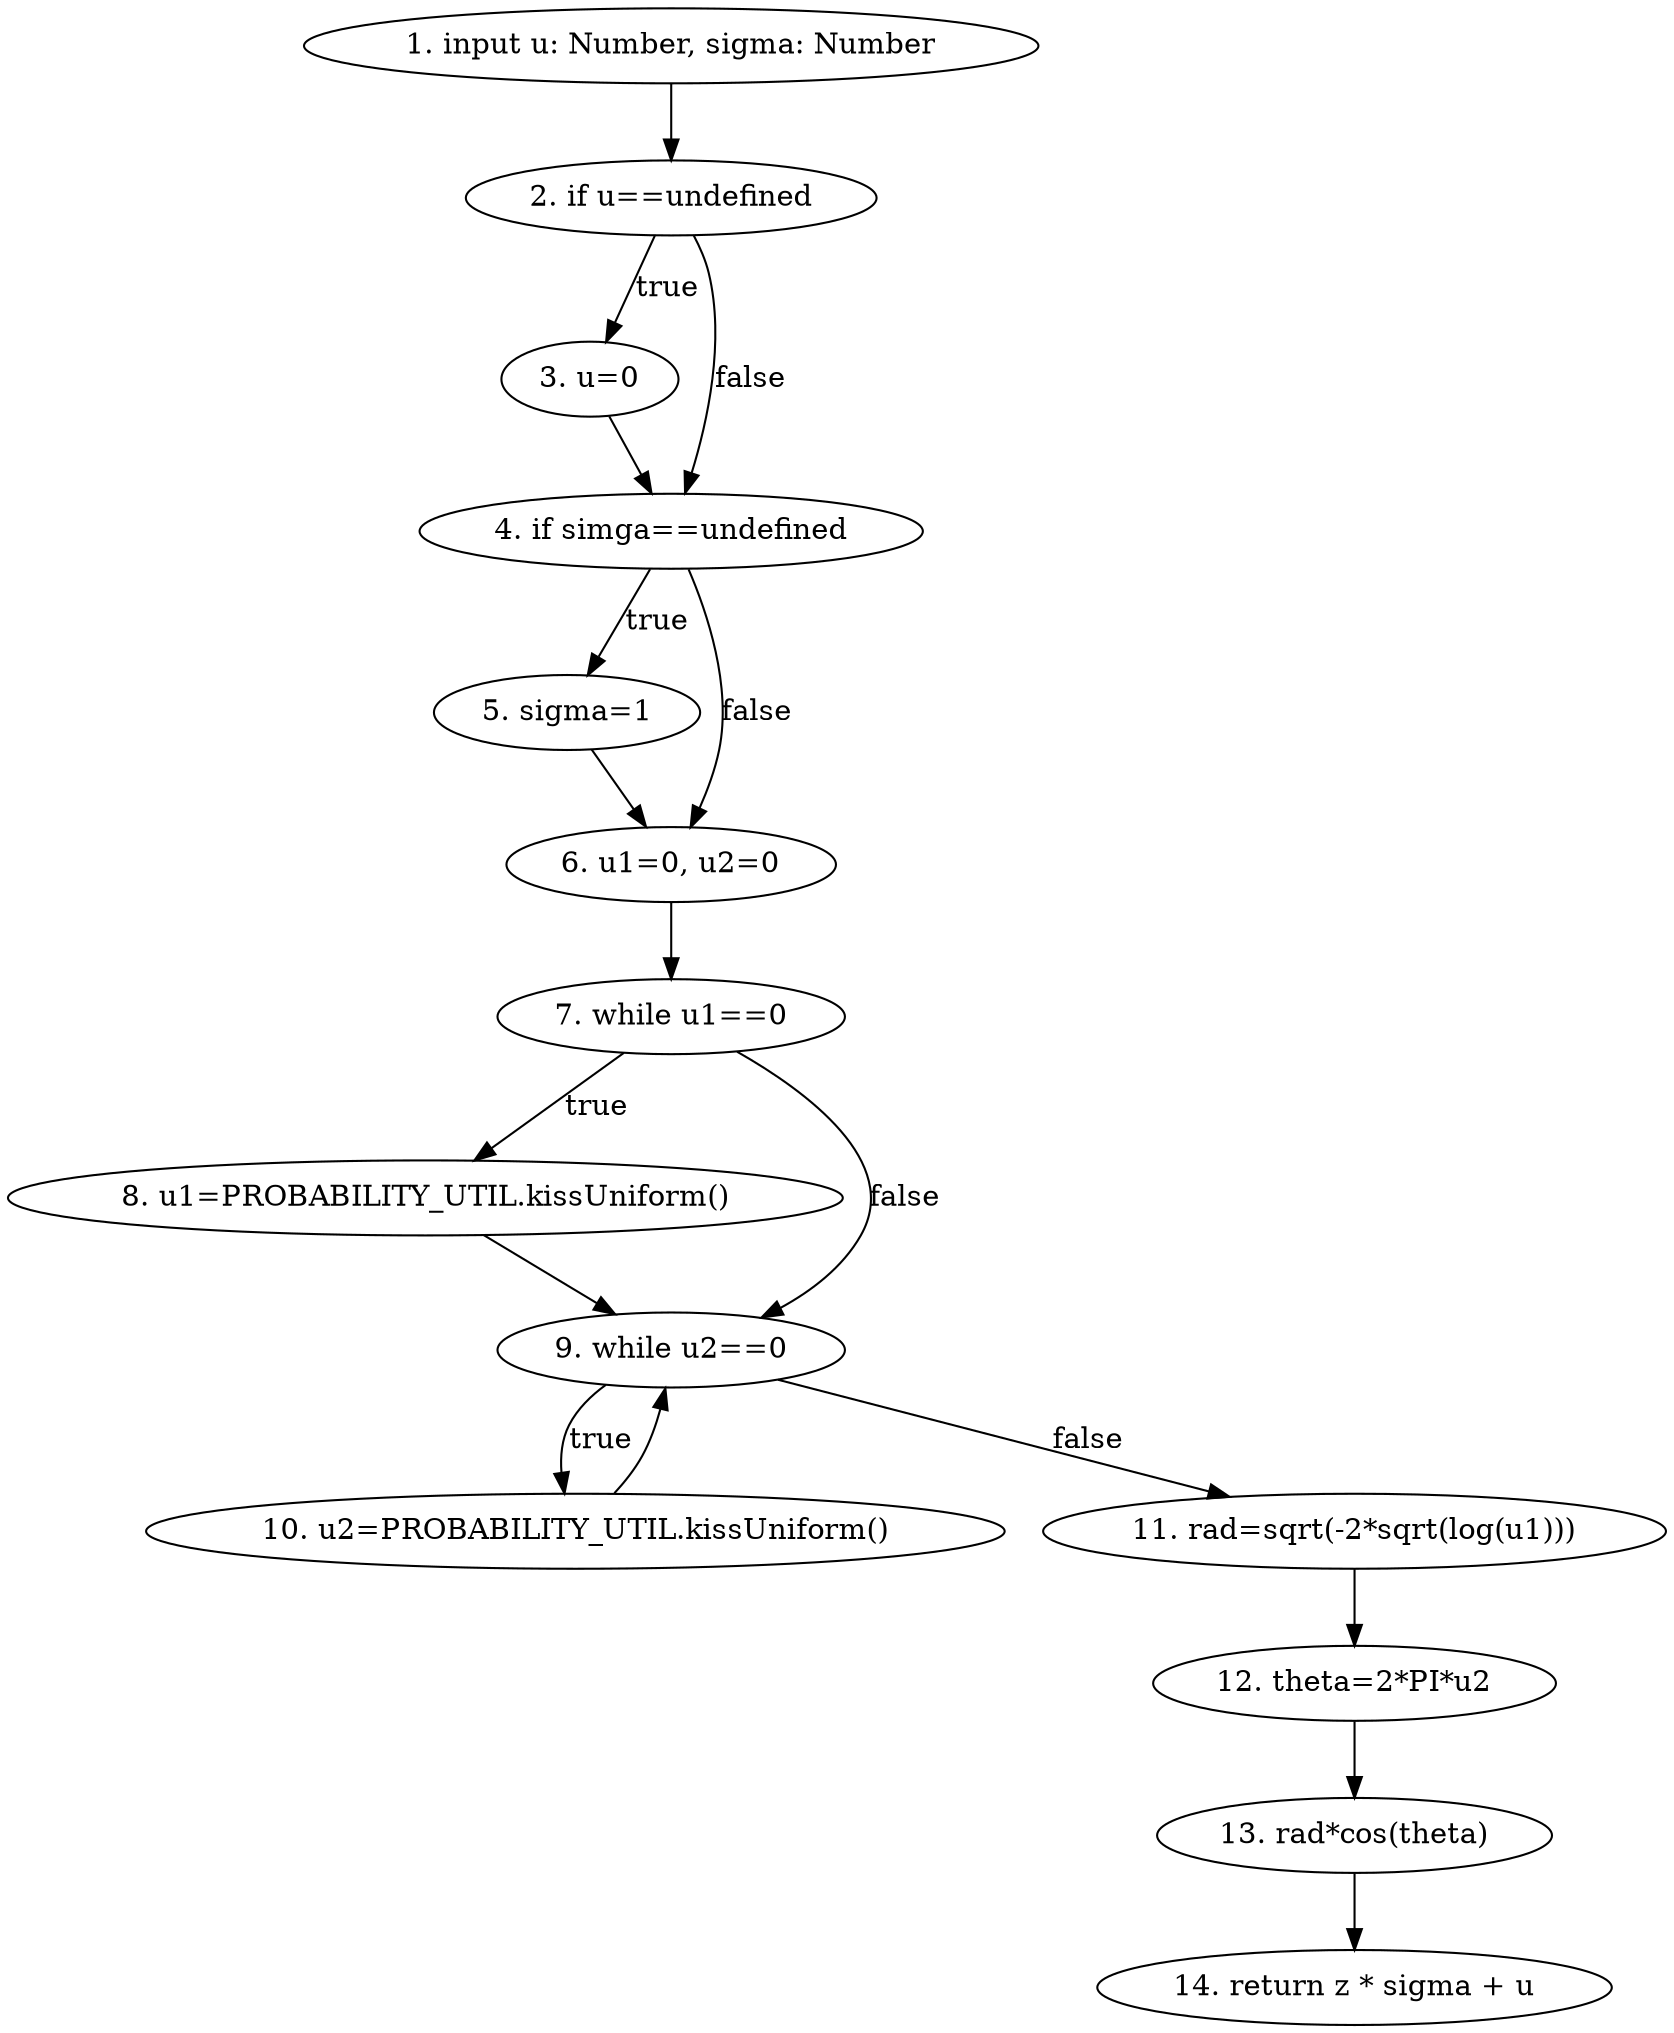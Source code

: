 digraph G{
    INP [label="1. input u: Number, sigma: Number"]
    IF1 [label="2. if u==undefined"]
    SET1 [label="3. u=0"]
    IF2 [label="4. if simga==undefined"]
    SET2 [label="5. sigma=1"]
    SET3 [label="6. u1=0, u2=0"]
    WHILE1 [label="7. while u1==0"]
    SET4 [label="8. u1=PROBABILITY_UTIL.kissUniform()"]
    WHILE2 [label="9. while u2==0"]
    SET5 [label="10. u2=PROBABILITY_UTIL.kissUniform()"]
    SET6 [label="11. rad=sqrt(-2*sqrt(log(u1)))"]
    SET7 [label="12. theta=2*PI*u2"]
    SET8 [label="13. rad*cos(theta)"]
    RET [label="14. return z * sigma + u"]


    INP -> IF1 
    IF1 -> SET1 [label="true"]
    IF1 -> IF2 [label="false"]
    SET1 -> IF2 
    IF2 -> SET2 [label="true"]
    SET2 -> SET3 
    SET5 -> WHILE2
    SET4 -> WHILE2
    IF2 -> SET3 [label="false"]
    SET3 -> WHILE1 
    WHILE1 -> WHILE2 [label="false"]
    WHILE1 -> SET4 [label="true"]
    WHILE2 -> SET5 [label="true"]
    WHILE2 -> SET6 [label="false"]
    SET6 -> SET7 -> SET8 -> RET
}